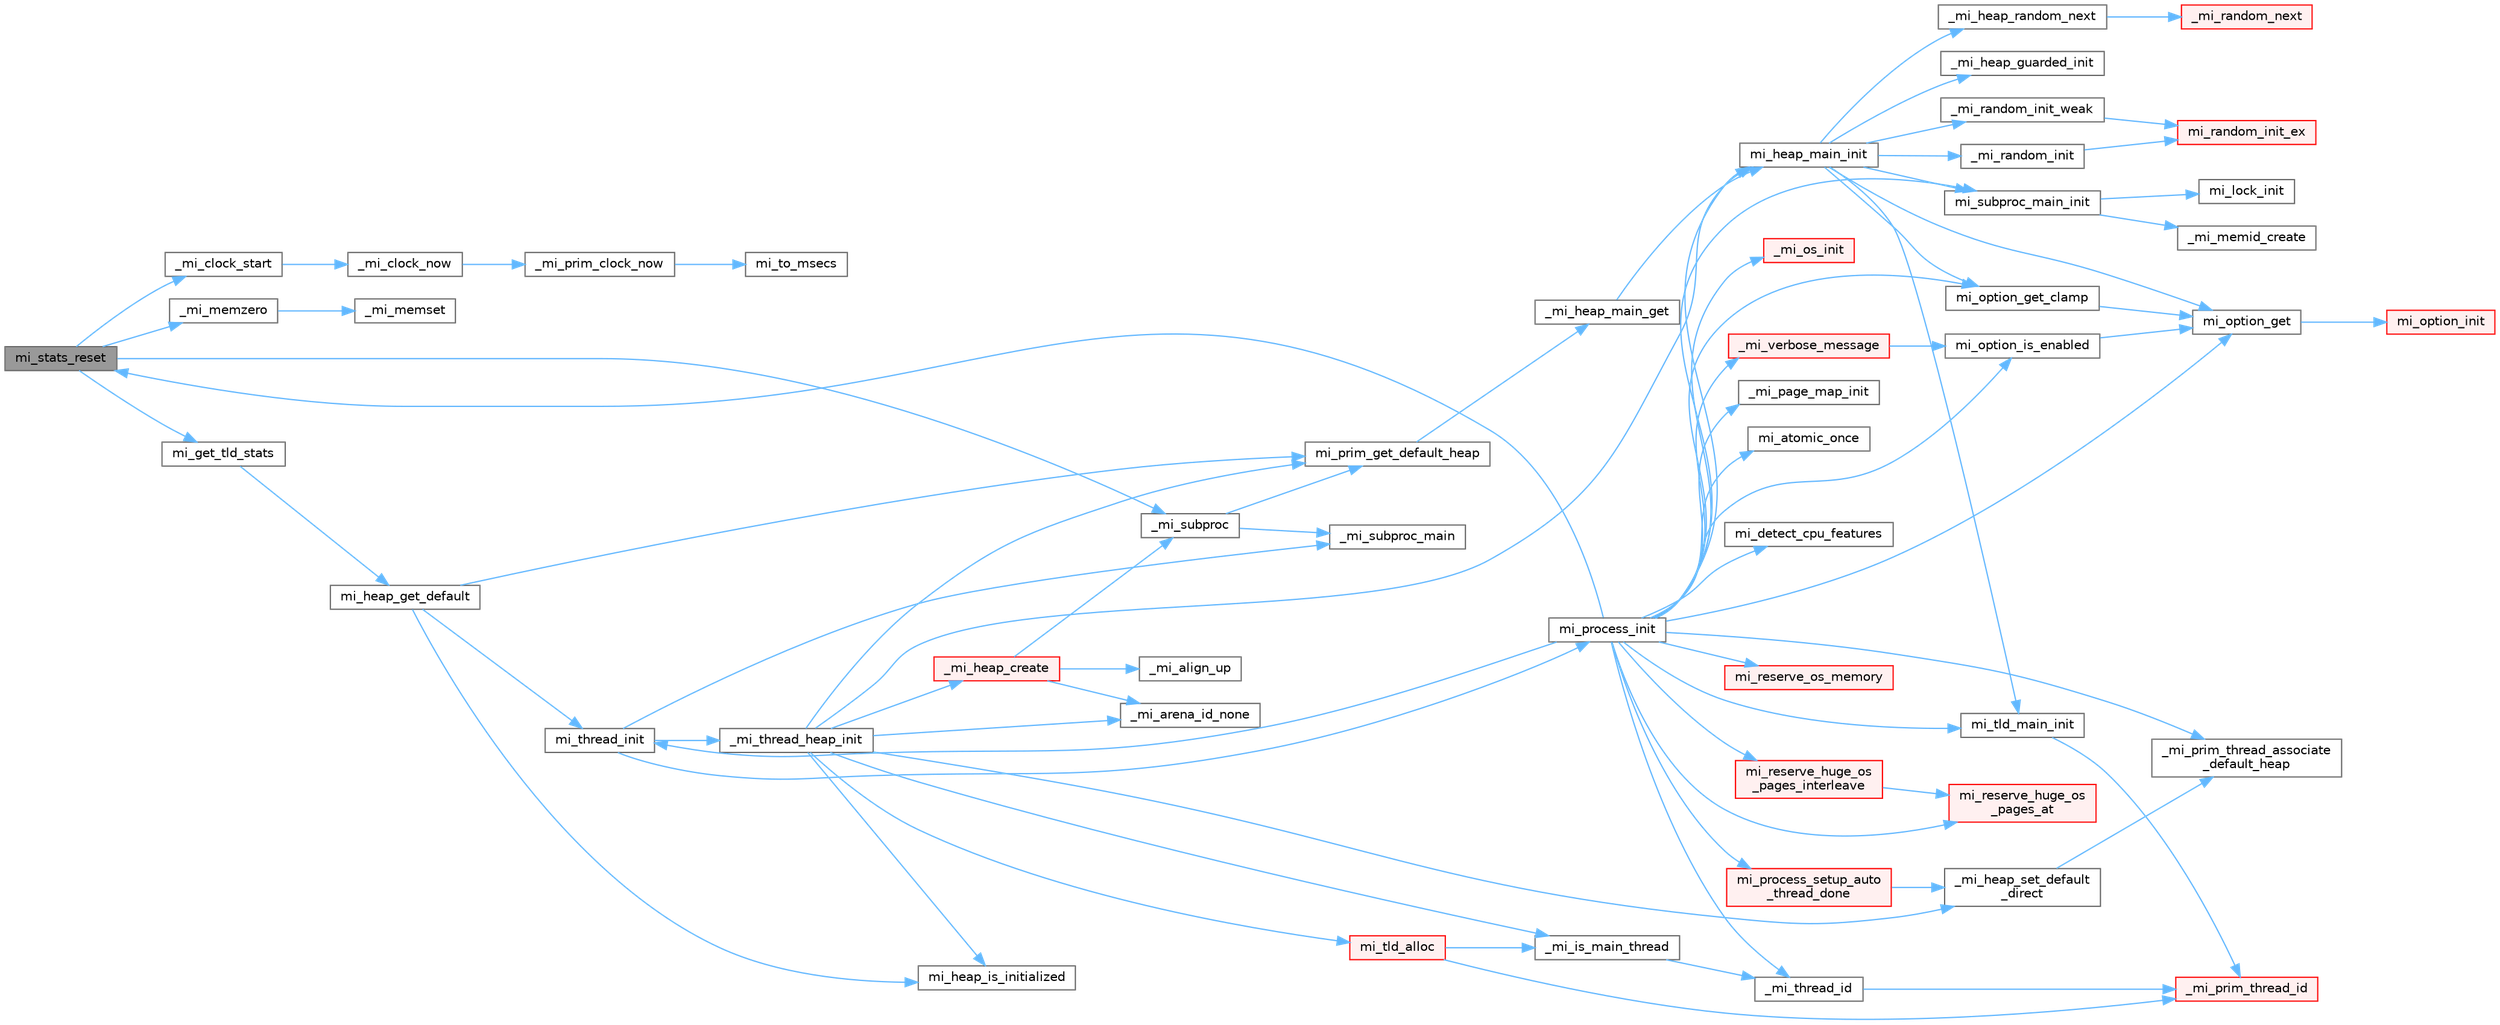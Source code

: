 digraph "mi_stats_reset"
{
 // LATEX_PDF_SIZE
  bgcolor="transparent";
  edge [fontname=Helvetica,fontsize=10,labelfontname=Helvetica,labelfontsize=10];
  node [fontname=Helvetica,fontsize=10,shape=box,height=0.2,width=0.4];
  rankdir="LR";
  Node1 [id="Node000001",label="mi_stats_reset",height=0.2,width=0.4,color="gray40", fillcolor="grey60", style="filled", fontcolor="black",tooltip="Reset statistics."];
  Node1 -> Node2 [id="edge1_Node000001_Node000002",color="steelblue1",style="solid",tooltip=" "];
  Node2 [id="Node000002",label="_mi_clock_start",height=0.2,width=0.4,color="grey40", fillcolor="white", style="filled",URL="$stats_8c.html#a3b13638e7aabe56a25fcdf09deefee42",tooltip=" "];
  Node2 -> Node3 [id="edge2_Node000002_Node000003",color="steelblue1",style="solid",tooltip=" "];
  Node3 [id="Node000003",label="_mi_clock_now",height=0.2,width=0.4,color="grey40", fillcolor="white", style="filled",URL="$stats_8c.html#a93c8529a1e3131fd656d6d3fa42198ee",tooltip=" "];
  Node3 -> Node4 [id="edge3_Node000003_Node000004",color="steelblue1",style="solid",tooltip=" "];
  Node4 [id="Node000004",label="_mi_prim_clock_now",height=0.2,width=0.4,color="grey40", fillcolor="white", style="filled",URL="$windows_2prim_8c.html#a9a1effe54aac3a8c248f0eceea1d5b63",tooltip=" "];
  Node4 -> Node5 [id="edge4_Node000004_Node000005",color="steelblue1",style="solid",tooltip=" "];
  Node5 [id="Node000005",label="mi_to_msecs",height=0.2,width=0.4,color="grey40", fillcolor="white", style="filled",URL="$windows_2prim_8c.html#ac5a73d1665d28f87d0021167b84cba01",tooltip=" "];
  Node1 -> Node6 [id="edge5_Node000001_Node000006",color="steelblue1",style="solid",tooltip=" "];
  Node6 [id="Node000006",label="_mi_memzero",height=0.2,width=0.4,color="grey40", fillcolor="white", style="filled",URL="$_e_a_s_t_l_2packages_2mimalloc_2include_2mimalloc_2internal_8h.html#a621a19b2339e1a1d23f8bc1a96eb3b54",tooltip=" "];
  Node6 -> Node7 [id="edge6_Node000006_Node000007",color="steelblue1",style="solid",tooltip=" "];
  Node7 [id="Node000007",label="_mi_memset",height=0.2,width=0.4,color="grey40", fillcolor="white", style="filled",URL="$_e_a_s_t_l_2packages_2mimalloc_2include_2mimalloc_2internal_8h.html#ae042f084f894809035813d45e3c43561",tooltip=" "];
  Node1 -> Node8 [id="edge7_Node000001_Node000008",color="steelblue1",style="solid",tooltip=" "];
  Node8 [id="Node000008",label="_mi_subproc",height=0.2,width=0.4,color="grey40", fillcolor="white", style="filled",URL="$_e_a_s_t_l_2packages_2mimalloc_2src_2init_8c.html#ad7ba0b811f08490a3e64e9a7b3a03486",tooltip=" "];
  Node8 -> Node9 [id="edge8_Node000008_Node000009",color="steelblue1",style="solid",tooltip=" "];
  Node9 [id="Node000009",label="_mi_subproc_main",height=0.2,width=0.4,color="grey40", fillcolor="white", style="filled",URL="$_e_a_s_t_l_2packages_2mimalloc_2src_2init_8c.html#ab41c4f33f8195e6f62d943dc4d0a8d8a",tooltip=" "];
  Node8 -> Node10 [id="edge9_Node000008_Node000010",color="steelblue1",style="solid",tooltip=" "];
  Node10 [id="Node000010",label="mi_prim_get_default_heap",height=0.2,width=0.4,color="grey40", fillcolor="white", style="filled",URL="$prim_8h.html#a986e62564728229db3ccecbd6e97fd98",tooltip=" "];
  Node10 -> Node11 [id="edge10_Node000010_Node000011",color="steelblue1",style="solid",tooltip=" "];
  Node11 [id="Node000011",label="_mi_heap_main_get",height=0.2,width=0.4,color="grey40", fillcolor="white", style="filled",URL="$_e_a_s_t_l_2packages_2mimalloc_2src_2init_8c.html#a1feeb4148fb048caf23361152895a55c",tooltip=" "];
  Node11 -> Node12 [id="edge11_Node000011_Node000012",color="steelblue1",style="solid",tooltip=" "];
  Node12 [id="Node000012",label="mi_heap_main_init",height=0.2,width=0.4,color="grey40", fillcolor="white", style="filled",URL="$_e_a_s_t_l_2packages_2mimalloc_2src_2init_8c.html#a5d8b12ae7942ecf3eb4e8ffd313a263a",tooltip=" "];
  Node12 -> Node13 [id="edge12_Node000012_Node000013",color="steelblue1",style="solid",tooltip=" "];
  Node13 [id="Node000013",label="_mi_heap_guarded_init",height=0.2,width=0.4,color="grey40", fillcolor="white", style="filled",URL="$_e_a_s_t_l_2packages_2mimalloc_2src_2init_8c.html#a70e3672a1e08dcb5e7e311d403693394",tooltip=" "];
  Node12 -> Node14 [id="edge13_Node000012_Node000014",color="steelblue1",style="solid",tooltip=" "];
  Node14 [id="Node000014",label="_mi_heap_random_next",height=0.2,width=0.4,color="grey40", fillcolor="white", style="filled",URL="$heap_8c.html#a68ddb5f2c595ea9d4e8d450342b4713c",tooltip=" "];
  Node14 -> Node15 [id="edge14_Node000014_Node000015",color="steelblue1",style="solid",tooltip=" "];
  Node15 [id="Node000015",label="_mi_random_next",height=0.2,width=0.4,color="red", fillcolor="#FFF0F0", style="filled",URL="$random_8c.html#ae7c0ab020aad85edd43240680cc4f76e",tooltip=" "];
  Node12 -> Node20 [id="edge15_Node000012_Node000020",color="steelblue1",style="solid",tooltip=" "];
  Node20 [id="Node000020",label="_mi_random_init",height=0.2,width=0.4,color="grey40", fillcolor="white", style="filled",URL="$random_8c.html#aca9dc8a900f1b727e326063778b2eee1",tooltip=" "];
  Node20 -> Node21 [id="edge16_Node000020_Node000021",color="steelblue1",style="solid",tooltip=" "];
  Node21 [id="Node000021",label="mi_random_init_ex",height=0.2,width=0.4,color="red", fillcolor="#FFF0F0", style="filled",URL="$random_8c.html#ab23662b29a587205a8f597fa5a2e1de6",tooltip=" "];
  Node12 -> Node64 [id="edge17_Node000012_Node000064",color="steelblue1",style="solid",tooltip=" "];
  Node64 [id="Node000064",label="_mi_random_init_weak",height=0.2,width=0.4,color="grey40", fillcolor="white", style="filled",URL="$random_8c.html#a6bfdbdbf180aa56ff5697e0f2e3ca49a",tooltip=" "];
  Node64 -> Node21 [id="edge18_Node000064_Node000021",color="steelblue1",style="solid",tooltip=" "];
  Node12 -> Node27 [id="edge19_Node000012_Node000027",color="steelblue1",style="solid",tooltip=" "];
  Node27 [id="Node000027",label="mi_option_get",height=0.2,width=0.4,color="grey40", fillcolor="white", style="filled",URL="$group__options.html#ga7e8af195cc81d3fa64ccf2662caa565a",tooltip=" "];
  Node27 -> Node28 [id="edge20_Node000027_Node000028",color="steelblue1",style="solid",tooltip=" "];
  Node28 [id="Node000028",label="mi_option_init",height=0.2,width=0.4,color="red", fillcolor="#FFF0F0", style="filled",URL="$options_8c.html#a61970c5b942f29a5dea8a39742421cfe",tooltip=" "];
  Node12 -> Node65 [id="edge21_Node000012_Node000065",color="steelblue1",style="solid",tooltip=" "];
  Node65 [id="Node000065",label="mi_option_get_clamp",height=0.2,width=0.4,color="grey40", fillcolor="white", style="filled",URL="$group__options.html#ga96ad9c406338bd314cfe878cfc9bf723",tooltip=" "];
  Node65 -> Node27 [id="edge22_Node000065_Node000027",color="steelblue1",style="solid",tooltip=" "];
  Node12 -> Node66 [id="edge23_Node000012_Node000066",color="steelblue1",style="solid",tooltip=" "];
  Node66 [id="Node000066",label="mi_subproc_main_init",height=0.2,width=0.4,color="grey40", fillcolor="white", style="filled",URL="$_e_a_s_t_l_2packages_2mimalloc_2src_2init_8c.html#a51b6f4fa5d8cbde3881bf41e2a9d7a73",tooltip=" "];
  Node66 -> Node67 [id="edge24_Node000066_Node000067",color="steelblue1",style="solid",tooltip=" "];
  Node67 [id="Node000067",label="_mi_memid_create",height=0.2,width=0.4,color="grey40", fillcolor="white", style="filled",URL="$_e_a_s_t_l_2packages_2mimalloc_2include_2mimalloc_2internal_8h.html#a666352100ead3b22c4cd8ac803b1b1f8",tooltip=" "];
  Node66 -> Node68 [id="edge25_Node000066_Node000068",color="steelblue1",style="solid",tooltip=" "];
  Node68 [id="Node000068",label="mi_lock_init",height=0.2,width=0.4,color="grey40", fillcolor="white", style="filled",URL="$_e_a_s_t_l_2packages_2mimalloc_2include_2mimalloc_2atomic_8h.html#a0aad6b1ce67a3a8f2c712d86cadc125e",tooltip=" "];
  Node12 -> Node69 [id="edge26_Node000012_Node000069",color="steelblue1",style="solid",tooltip=" "];
  Node69 [id="Node000069",label="mi_tld_main_init",height=0.2,width=0.4,color="grey40", fillcolor="white", style="filled",URL="$_e_a_s_t_l_2packages_2mimalloc_2src_2init_8c.html#a5b314759773d0dc745240cdf90e7f1b0",tooltip=" "];
  Node69 -> Node46 [id="edge27_Node000069_Node000046",color="steelblue1",style="solid",tooltip=" "];
  Node46 [id="Node000046",label="_mi_prim_thread_id",height=0.2,width=0.4,color="red", fillcolor="#FFF0F0", style="filled",URL="$prim_8h.html#a3875c92cbb791d0a7c69bc1fd2df6804",tooltip=" "];
  Node1 -> Node70 [id="edge28_Node000001_Node000070",color="steelblue1",style="solid",tooltip=" "];
  Node70 [id="Node000070",label="mi_get_tld_stats",height=0.2,width=0.4,color="grey40", fillcolor="white", style="filled",URL="$stats_8c.html#a0a1d15603c93612dc2c610ca37c433db",tooltip=" "];
  Node70 -> Node71 [id="edge29_Node000070_Node000071",color="steelblue1",style="solid",tooltip=" "];
  Node71 [id="Node000071",label="mi_heap_get_default",height=0.2,width=0.4,color="grey40", fillcolor="white", style="filled",URL="$group__heap.html#ga14c667a6e2c5d28762d8cb7d4e057909",tooltip=" "];
  Node71 -> Node72 [id="edge30_Node000071_Node000072",color="steelblue1",style="solid",tooltip=" "];
  Node72 [id="Node000072",label="mi_heap_is_initialized",height=0.2,width=0.4,color="grey40", fillcolor="white", style="filled",URL="$_e_a_s_t_l_2packages_2mimalloc_2include_2mimalloc_2internal_8h.html#a320c7d8a15c57974d3b105558a2a55e6",tooltip=" "];
  Node71 -> Node10 [id="edge31_Node000071_Node000010",color="steelblue1",style="solid",tooltip=" "];
  Node71 -> Node73 [id="edge32_Node000071_Node000073",color="steelblue1",style="solid",tooltip=" "];
  Node73 [id="Node000073",label="mi_thread_init",height=0.2,width=0.4,color="grey40", fillcolor="white", style="filled",URL="$group__extended.html#gaf8e73efc2cbca9ebfdfb166983a04c17",tooltip=" "];
  Node73 -> Node9 [id="edge33_Node000073_Node000009",color="steelblue1",style="solid",tooltip=" "];
  Node73 -> Node74 [id="edge34_Node000073_Node000074",color="steelblue1",style="solid",tooltip=" "];
  Node74 [id="Node000074",label="_mi_thread_heap_init",height=0.2,width=0.4,color="grey40", fillcolor="white", style="filled",URL="$_e_a_s_t_l_2packages_2mimalloc_2src_2init_8c.html#a0283a919d877156b297aadd6725d0a04",tooltip=" "];
  Node74 -> Node75 [id="edge35_Node000074_Node000075",color="steelblue1",style="solid",tooltip=" "];
  Node75 [id="Node000075",label="_mi_arena_id_none",height=0.2,width=0.4,color="grey40", fillcolor="white", style="filled",URL="$arena_8c.html#a3f182e53b3afc059fe50cb4ad6756dc1",tooltip=" "];
  Node74 -> Node76 [id="edge36_Node000074_Node000076",color="steelblue1",style="solid",tooltip=" "];
  Node76 [id="Node000076",label="_mi_heap_create",height=0.2,width=0.4,color="red", fillcolor="#FFF0F0", style="filled",URL="$heap_8c.html#ab157bb90e19404331b916893a0ad27a2",tooltip=" "];
  Node76 -> Node77 [id="edge37_Node000076_Node000077",color="steelblue1",style="solid",tooltip=" "];
  Node77 [id="Node000077",label="_mi_align_up",height=0.2,width=0.4,color="grey40", fillcolor="white", style="filled",URL="$_e_a_s_t_l_2packages_2mimalloc_2include_2mimalloc_2internal_8h.html#a7f35944d44d8a16365072023dd19e0da",tooltip=" "];
  Node76 -> Node75 [id="edge38_Node000076_Node000075",color="steelblue1",style="solid",tooltip=" "];
  Node76 -> Node8 [id="edge39_Node000076_Node000008",color="steelblue1",style="solid",tooltip=" "];
  Node74 -> Node255 [id="edge40_Node000074_Node000255",color="steelblue1",style="solid",tooltip=" "];
  Node255 [id="Node000255",label="_mi_heap_set_default\l_direct",height=0.2,width=0.4,color="grey40", fillcolor="white", style="filled",URL="$_e_a_s_t_l_2packages_2mimalloc_2src_2init_8c.html#a96662339b7c5ce88bc64ce34ac3afd62",tooltip=" "];
  Node255 -> Node256 [id="edge41_Node000255_Node000256",color="steelblue1",style="solid",tooltip=" "];
  Node256 [id="Node000256",label="_mi_prim_thread_associate\l_default_heap",height=0.2,width=0.4,color="grey40", fillcolor="white", style="filled",URL="$windows_2prim_8c.html#a14b6be498e17cdf74c6b5cb38c2ec306",tooltip=" "];
  Node74 -> Node44 [id="edge42_Node000074_Node000044",color="steelblue1",style="solid",tooltip=" "];
  Node44 [id="Node000044",label="_mi_is_main_thread",height=0.2,width=0.4,color="grey40", fillcolor="white", style="filled",URL="$_e_a_s_t_l_2packages_2mimalloc_2src_2init_8c.html#a008e0a28e7c86b15a04094d595e2c327",tooltip=" "];
  Node44 -> Node45 [id="edge43_Node000044_Node000045",color="steelblue1",style="solid",tooltip=" "];
  Node45 [id="Node000045",label="_mi_thread_id",height=0.2,width=0.4,color="grey40", fillcolor="white", style="filled",URL="$_e_a_s_t_l_2packages_2mimalloc_2src_2init_8c.html#a43068a36d7dea6ccf1e3558a27e22993",tooltip=" "];
  Node45 -> Node46 [id="edge44_Node000045_Node000046",color="steelblue1",style="solid",tooltip=" "];
  Node74 -> Node72 [id="edge45_Node000074_Node000072",color="steelblue1",style="solid",tooltip=" "];
  Node74 -> Node12 [id="edge46_Node000074_Node000012",color="steelblue1",style="solid",tooltip=" "];
  Node74 -> Node10 [id="edge47_Node000074_Node000010",color="steelblue1",style="solid",tooltip=" "];
  Node74 -> Node257 [id="edge48_Node000074_Node000257",color="steelblue1",style="solid",tooltip=" "];
  Node257 [id="Node000257",label="mi_tld_alloc",height=0.2,width=0.4,color="red", fillcolor="#FFF0F0", style="filled",URL="$_e_a_s_t_l_2packages_2mimalloc_2src_2init_8c.html#a69e326a3e850840d14a624a21cf66520",tooltip=" "];
  Node257 -> Node44 [id="edge49_Node000257_Node000044",color="steelblue1",style="solid",tooltip=" "];
  Node257 -> Node46 [id="edge50_Node000257_Node000046",color="steelblue1",style="solid",tooltip=" "];
  Node73 -> Node263 [id="edge51_Node000073_Node000263",color="steelblue1",style="solid",tooltip=" "];
  Node263 [id="Node000263",label="mi_process_init",height=0.2,width=0.4,color="grey40", fillcolor="white", style="filled",URL="$_e_a_s_t_l_2packages_2mimalloc_2src_2init_8c.html#a33e54ec86fc7da4bebb673429c399402",tooltip=" "];
  Node263 -> Node264 [id="edge52_Node000263_Node000264",color="steelblue1",style="solid",tooltip=" "];
  Node264 [id="Node000264",label="_mi_os_init",height=0.2,width=0.4,color="red", fillcolor="#FFF0F0", style="filled",URL="$os_8c.html#a01926e5fc23db557b912d0f3a9b09944",tooltip=" "];
  Node263 -> Node272 [id="edge53_Node000263_Node000272",color="steelblue1",style="solid",tooltip=" "];
  Node272 [id="Node000272",label="_mi_page_map_init",height=0.2,width=0.4,color="grey40", fillcolor="white", style="filled",URL="$_e_a_s_t_l_2packages_2mimalloc_2include_2mimalloc_2internal_8h.html#ab1d5d43c1d7d0d4adfd96fdb7270ca4b",tooltip=" "];
  Node263 -> Node256 [id="edge54_Node000263_Node000256",color="steelblue1",style="solid",tooltip=" "];
  Node263 -> Node45 [id="edge55_Node000263_Node000045",color="steelblue1",style="solid",tooltip=" "];
  Node263 -> Node122 [id="edge56_Node000263_Node000122",color="steelblue1",style="solid",tooltip=" "];
  Node122 [id="Node000122",label="_mi_verbose_message",height=0.2,width=0.4,color="red", fillcolor="#FFF0F0", style="filled",URL="$options_8c.html#ab9890036c5acb25eacd13bec3a6b0c68",tooltip=" "];
  Node122 -> Node26 [id="edge57_Node000122_Node000026",color="steelblue1",style="solid",tooltip=" "];
  Node26 [id="Node000026",label="mi_option_is_enabled",height=0.2,width=0.4,color="grey40", fillcolor="white", style="filled",URL="$group__options.html#ga459ad98f18b3fc9275474807fe0ca188",tooltip=" "];
  Node26 -> Node27 [id="edge58_Node000026_Node000027",color="steelblue1",style="solid",tooltip=" "];
  Node263 -> Node273 [id="edge59_Node000263_Node000273",color="steelblue1",style="solid",tooltip=" "];
  Node273 [id="Node000273",label="mi_atomic_once",height=0.2,width=0.4,color="grey40", fillcolor="white", style="filled",URL="$_e_a_s_t_l_2packages_2mimalloc_2include_2mimalloc_2atomic_8h.html#a3ea4d545fcae50eadc76a7ca03b53475",tooltip=" "];
  Node263 -> Node274 [id="edge60_Node000263_Node000274",color="steelblue1",style="solid",tooltip=" "];
  Node274 [id="Node000274",label="mi_detect_cpu_features",height=0.2,width=0.4,color="grey40", fillcolor="white", style="filled",URL="$_e_a_s_t_l_2packages_2mimalloc_2src_2init_8c.html#ade89d31aa0867668ae0dda8c6e543638",tooltip=" "];
  Node263 -> Node12 [id="edge61_Node000263_Node000012",color="steelblue1",style="solid",tooltip=" "];
  Node263 -> Node27 [id="edge62_Node000263_Node000027",color="steelblue1",style="solid",tooltip=" "];
  Node263 -> Node65 [id="edge63_Node000263_Node000065",color="steelblue1",style="solid",tooltip=" "];
  Node263 -> Node26 [id="edge64_Node000263_Node000026",color="steelblue1",style="solid",tooltip=" "];
  Node263 -> Node275 [id="edge65_Node000263_Node000275",color="steelblue1",style="solid",tooltip=" "];
  Node275 [id="Node000275",label="mi_process_setup_auto\l_thread_done",height=0.2,width=0.4,color="red", fillcolor="#FFF0F0", style="filled",URL="$_e_a_s_t_l_2packages_2mimalloc_2src_2init_8c.html#af68972991f40a9c01ebc1c220ba78170",tooltip=" "];
  Node275 -> Node255 [id="edge66_Node000275_Node000255",color="steelblue1",style="solid",tooltip=" "];
  Node263 -> Node277 [id="edge67_Node000263_Node000277",color="steelblue1",style="solid",tooltip=" "];
  Node277 [id="Node000277",label="mi_reserve_huge_os\l_pages_at",height=0.2,width=0.4,color="red", fillcolor="#FFF0F0", style="filled",URL="$group__extended.html#ga7795a13d20087447281858d2c771cca1",tooltip=" "];
  Node263 -> Node285 [id="edge68_Node000263_Node000285",color="steelblue1",style="solid",tooltip=" "];
  Node285 [id="Node000285",label="mi_reserve_huge_os\l_pages_interleave",height=0.2,width=0.4,color="red", fillcolor="#FFF0F0", style="filled",URL="$group__extended.html#ga3132f521fb756fc0e8ec0b74fb58df50",tooltip=" "];
  Node285 -> Node277 [id="edge69_Node000285_Node000277",color="steelblue1",style="solid",tooltip=" "];
  Node263 -> Node286 [id="edge70_Node000263_Node000286",color="steelblue1",style="solid",tooltip=" "];
  Node286 [id="Node000286",label="mi_reserve_os_memory",height=0.2,width=0.4,color="red", fillcolor="#FFF0F0", style="filled",URL="$group__extended.html#ga00ec3324b6b2591c7fe3677baa30a767",tooltip=" "];
  Node263 -> Node1 [id="edge71_Node000263_Node000001",color="steelblue1",style="solid",tooltip=" "];
  Node263 -> Node66 [id="edge72_Node000263_Node000066",color="steelblue1",style="solid",tooltip=" "];
  Node263 -> Node73 [id="edge73_Node000263_Node000073",color="steelblue1",style="solid",tooltip=" "];
  Node263 -> Node69 [id="edge74_Node000263_Node000069",color="steelblue1",style="solid",tooltip=" "];
}
